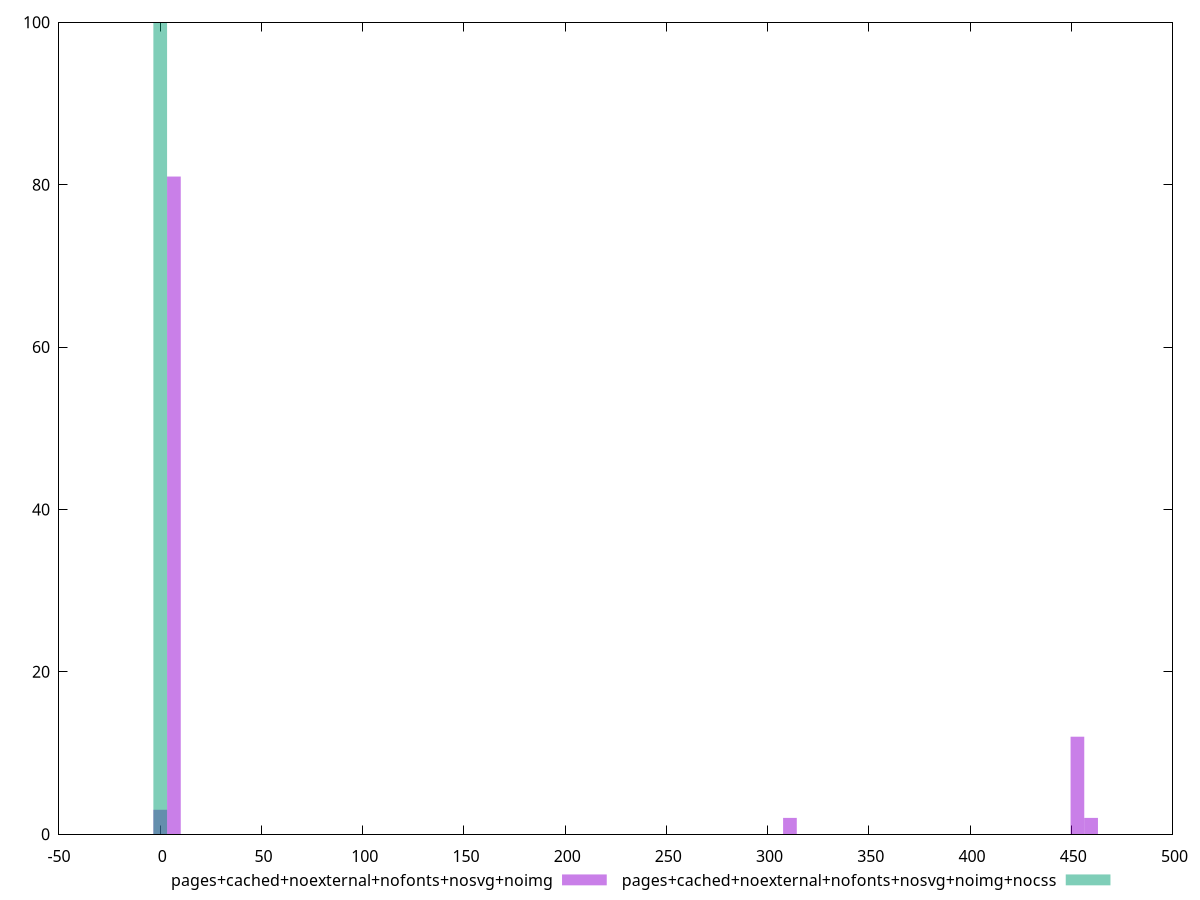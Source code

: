 reset
set terminal svg size 640, 500 enhanced background rgb 'white'
set output "report_00007_2020-12-11T15:55:29.892Z/render-blocking-resources/comparison/histogram/11_vs_12.svg"

$pagesCachedNoexternalNofontsNosvgNoimg <<EOF
6.761731948611114 81
453.03604055694467 12
311.0396696361113 2
459.79777250555577 2
0 3
EOF

$pagesCachedNoexternalNofontsNosvgNoimgNocss <<EOF
0 100
EOF

set key outside below
set boxwidth 6.761731948611114
set yrange [0:100]
set style fill transparent solid 0.5 noborder

plot \
  $pagesCachedNoexternalNofontsNosvgNoimg title "pages+cached+noexternal+nofonts+nosvg+noimg" with boxes, \
  $pagesCachedNoexternalNofontsNosvgNoimgNocss title "pages+cached+noexternal+nofonts+nosvg+noimg+nocss" with boxes, \


reset